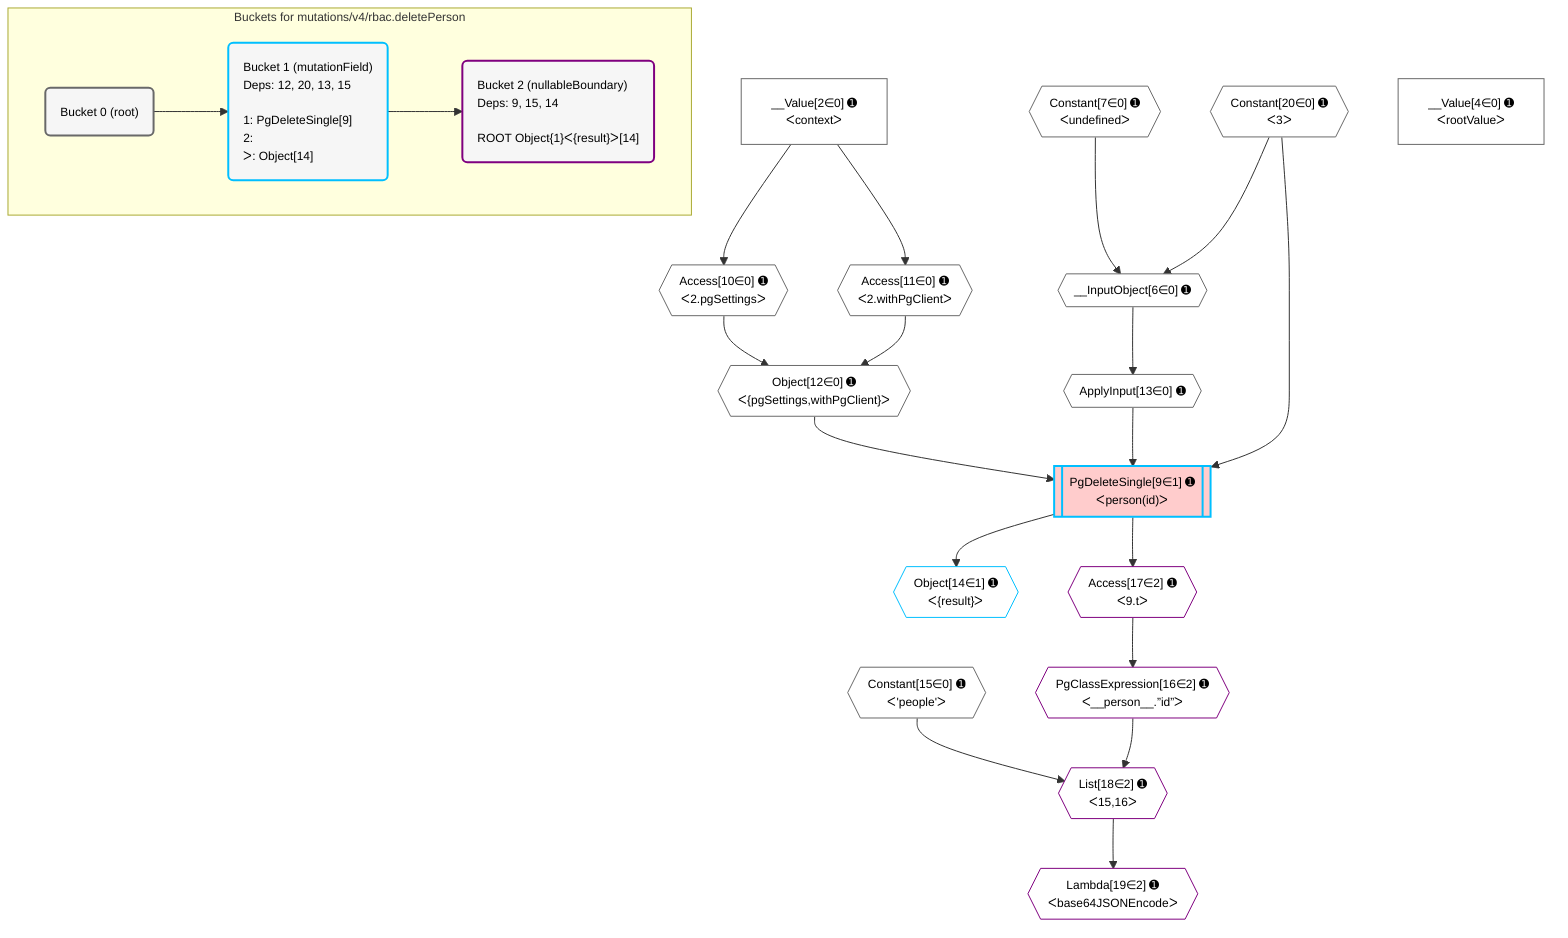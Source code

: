 %%{init: {'themeVariables': { 'fontSize': '12px'}}}%%
graph TD
    classDef path fill:#eee,stroke:#000,color:#000
    classDef plan fill:#fff,stroke-width:1px,color:#000
    classDef itemplan fill:#fff,stroke-width:2px,color:#000
    classDef unbatchedplan fill:#dff,stroke-width:1px,color:#000
    classDef sideeffectplan fill:#fcc,stroke-width:2px,color:#000
    classDef bucket fill:#f6f6f6,color:#000,stroke-width:2px,text-align:left


    %% plan dependencies
    __InputObject6{{"__InputObject[6∈0] ➊"}}:::plan
    Constant7{{"Constant[7∈0] ➊<br />ᐸundefinedᐳ"}}:::plan
    Constant20{{"Constant[20∈0] ➊<br />ᐸ3ᐳ"}}:::plan
    Constant7 & Constant20 --> __InputObject6
    Object12{{"Object[12∈0] ➊<br />ᐸ{pgSettings,withPgClient}ᐳ"}}:::plan
    Access10{{"Access[10∈0] ➊<br />ᐸ2.pgSettingsᐳ"}}:::plan
    Access11{{"Access[11∈0] ➊<br />ᐸ2.withPgClientᐳ"}}:::plan
    Access10 & Access11 --> Object12
    __Value2["__Value[2∈0] ➊<br />ᐸcontextᐳ"]:::plan
    __Value2 --> Access10
    __Value2 --> Access11
    ApplyInput13{{"ApplyInput[13∈0] ➊"}}:::plan
    __InputObject6 --> ApplyInput13
    __Value4["__Value[4∈0] ➊<br />ᐸrootValueᐳ"]:::plan
    Constant15{{"Constant[15∈0] ➊<br />ᐸ'people'ᐳ"}}:::plan
    PgDeleteSingle9[["PgDeleteSingle[9∈1] ➊<br />ᐸperson(id)ᐳ"]]:::sideeffectplan
    Object12 & Constant20 & ApplyInput13 --> PgDeleteSingle9
    Object14{{"Object[14∈1] ➊<br />ᐸ{result}ᐳ"}}:::plan
    PgDeleteSingle9 --> Object14
    List18{{"List[18∈2] ➊<br />ᐸ15,16ᐳ"}}:::plan
    PgClassExpression16{{"PgClassExpression[16∈2] ➊<br />ᐸ__person__.”id”ᐳ"}}:::plan
    Constant15 & PgClassExpression16 --> List18
    Access17{{"Access[17∈2] ➊<br />ᐸ9.tᐳ"}}:::plan
    Access17 --> PgClassExpression16
    PgDeleteSingle9 --> Access17
    Lambda19{{"Lambda[19∈2] ➊<br />ᐸbase64JSONEncodeᐳ"}}:::plan
    List18 --> Lambda19

    %% define steps

    subgraph "Buckets for mutations/v4/rbac.deletePerson"
    Bucket0("Bucket 0 (root)"):::bucket
    classDef bucket0 stroke:#696969
    class Bucket0,__Value2,__Value4,__InputObject6,Constant7,Access10,Access11,Object12,ApplyInput13,Constant15,Constant20 bucket0
    Bucket1("Bucket 1 (mutationField)<br />Deps: 12, 20, 13, 15<br /><br />1: PgDeleteSingle[9]<br />2: <br />ᐳ: Object[14]"):::bucket
    classDef bucket1 stroke:#00bfff
    class Bucket1,PgDeleteSingle9,Object14 bucket1
    Bucket2("Bucket 2 (nullableBoundary)<br />Deps: 9, 15, 14<br /><br />ROOT Object{1}ᐸ{result}ᐳ[14]"):::bucket
    classDef bucket2 stroke:#7f007f
    class Bucket2,PgClassExpression16,Access17,List18,Lambda19 bucket2
    Bucket0 --> Bucket1
    Bucket1 --> Bucket2
    end